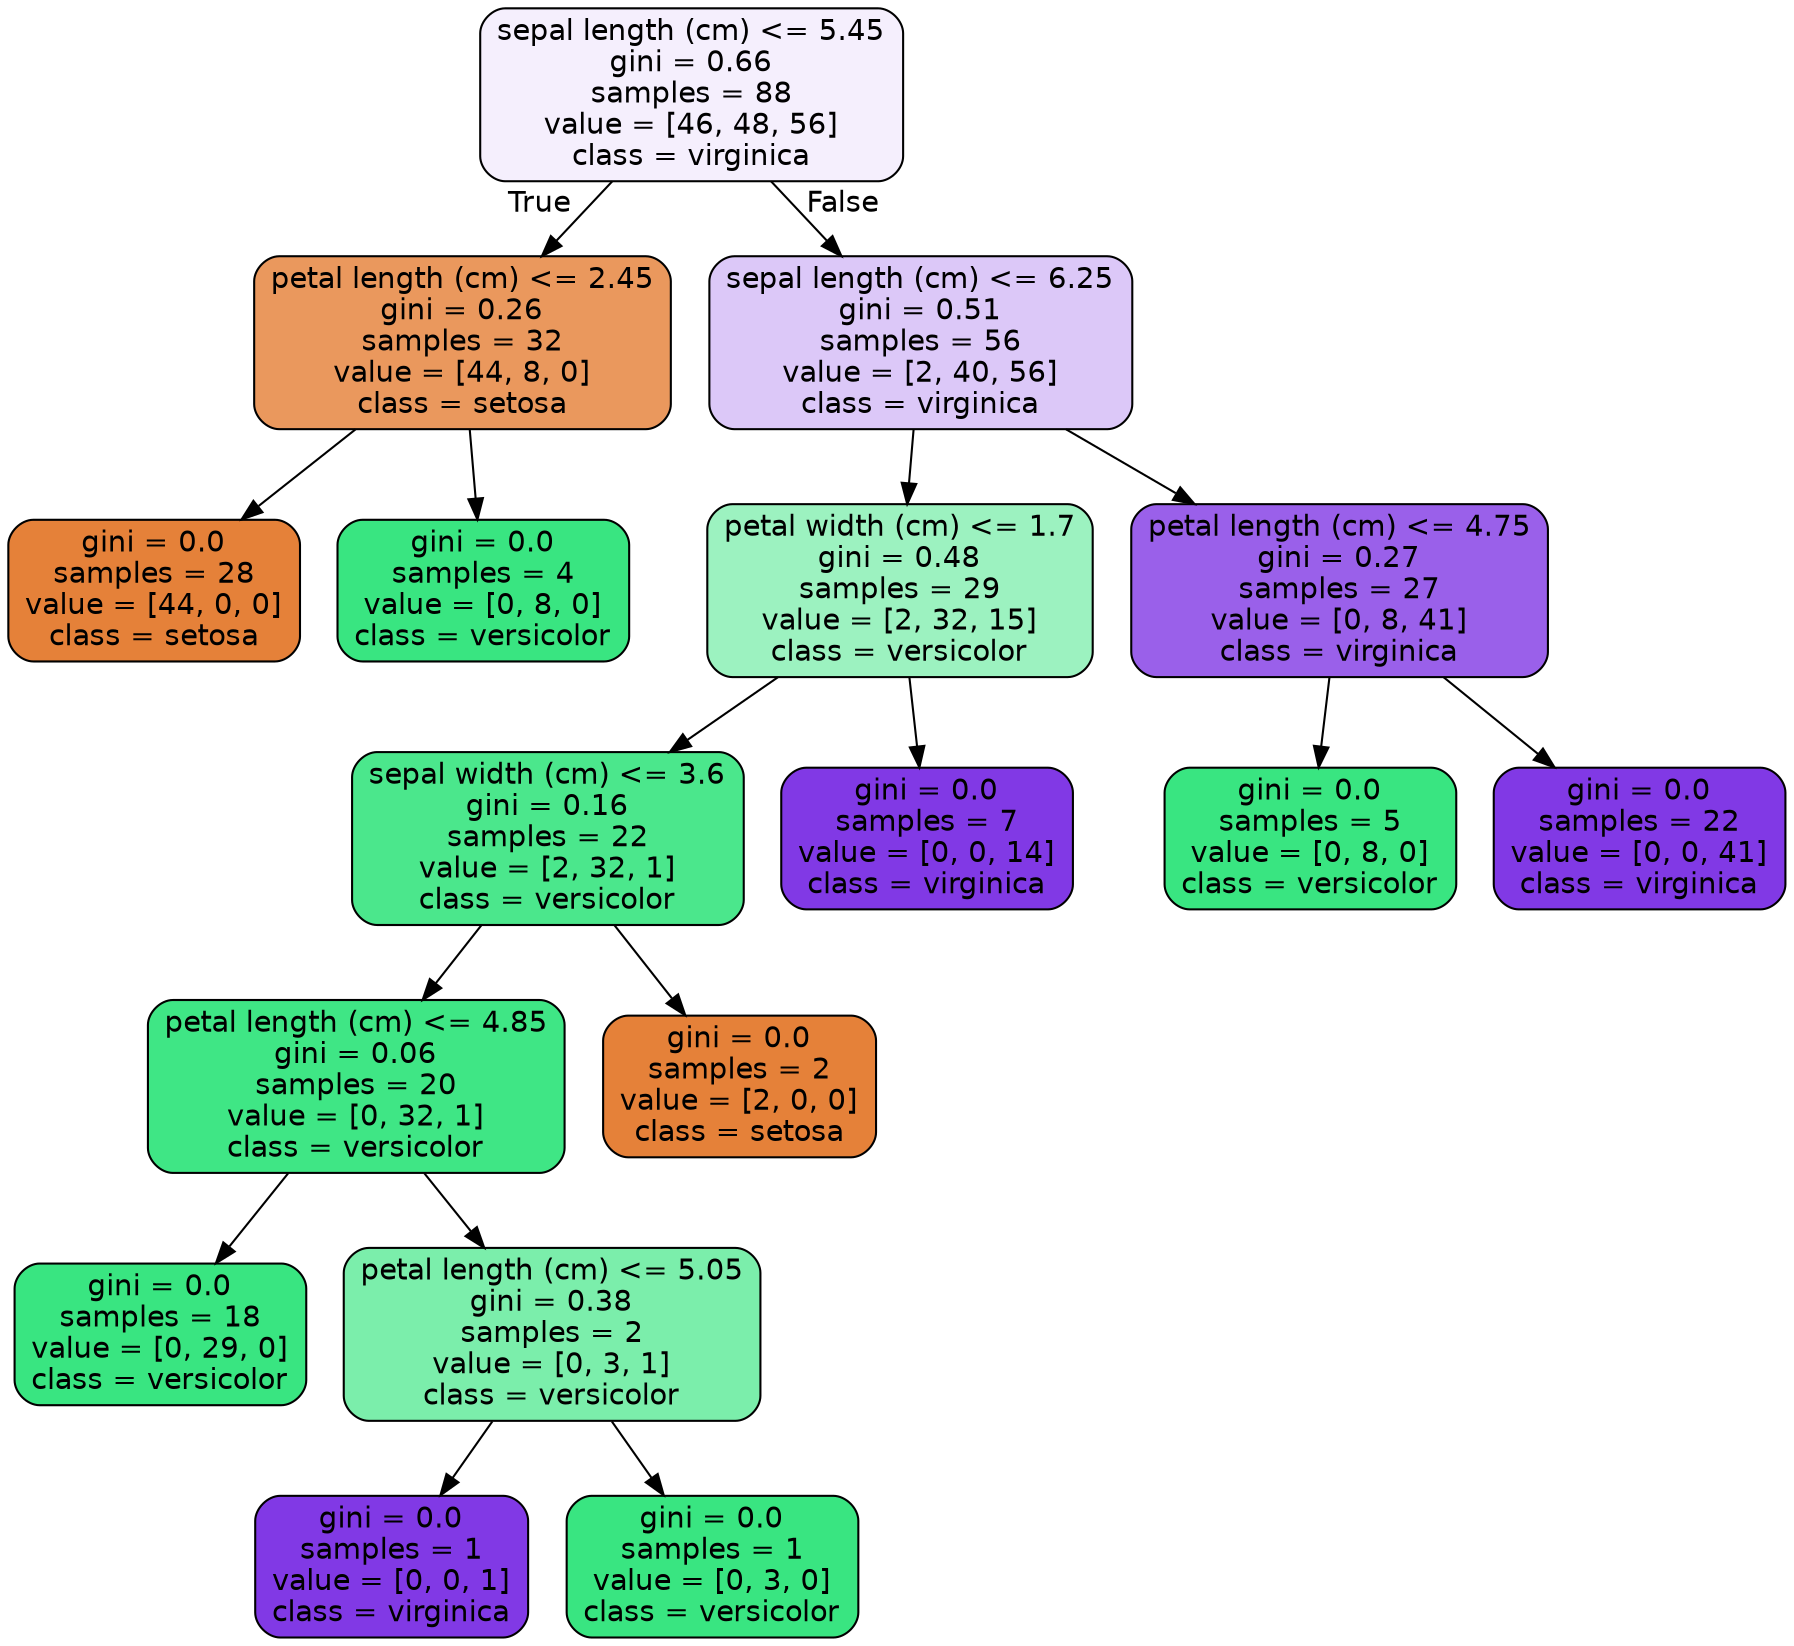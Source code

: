 digraph Tree {
node [shape=box, style="filled, rounded", color="black", fontname=helvetica] ;
edge [fontname=helvetica] ;
0 [label="sepal length (cm) <= 5.45\ngini = 0.66\nsamples = 88\nvalue = [46, 48, 56]\nclass = virginica", fillcolor="#f5effd"] ;
1 [label="petal length (cm) <= 2.45\ngini = 0.26\nsamples = 32\nvalue = [44, 8, 0]\nclass = setosa", fillcolor="#ea985d"] ;
0 -> 1 [labeldistance=2.5, labelangle=45, headlabel="True"] ;
2 [label="gini = 0.0\nsamples = 28\nvalue = [44, 0, 0]\nclass = setosa", fillcolor="#e58139"] ;
1 -> 2 ;
3 [label="gini = 0.0\nsamples = 4\nvalue = [0, 8, 0]\nclass = versicolor", fillcolor="#39e581"] ;
1 -> 3 ;
4 [label="sepal length (cm) <= 6.25\ngini = 0.51\nsamples = 56\nvalue = [2, 40, 56]\nclass = virginica", fillcolor="#dcc8f8"] ;
0 -> 4 [labeldistance=2.5, labelangle=-45, headlabel="False"] ;
5 [label="petal width (cm) <= 1.7\ngini = 0.48\nsamples = 29\nvalue = [2, 32, 15]\nclass = versicolor", fillcolor="#9cf2c0"] ;
4 -> 5 ;
6 [label="sepal width (cm) <= 3.6\ngini = 0.16\nsamples = 22\nvalue = [2, 32, 1]\nclass = versicolor", fillcolor="#4be78c"] ;
5 -> 6 ;
7 [label="petal length (cm) <= 4.85\ngini = 0.06\nsamples = 20\nvalue = [0, 32, 1]\nclass = versicolor", fillcolor="#3fe685"] ;
6 -> 7 ;
8 [label="gini = 0.0\nsamples = 18\nvalue = [0, 29, 0]\nclass = versicolor", fillcolor="#39e581"] ;
7 -> 8 ;
9 [label="petal length (cm) <= 5.05\ngini = 0.38\nsamples = 2\nvalue = [0, 3, 1]\nclass = versicolor", fillcolor="#7beeab"] ;
7 -> 9 ;
10 [label="gini = 0.0\nsamples = 1\nvalue = [0, 0, 1]\nclass = virginica", fillcolor="#8139e5"] ;
9 -> 10 ;
11 [label="gini = 0.0\nsamples = 1\nvalue = [0, 3, 0]\nclass = versicolor", fillcolor="#39e581"] ;
9 -> 11 ;
12 [label="gini = 0.0\nsamples = 2\nvalue = [2, 0, 0]\nclass = setosa", fillcolor="#e58139"] ;
6 -> 12 ;
13 [label="gini = 0.0\nsamples = 7\nvalue = [0, 0, 14]\nclass = virginica", fillcolor="#8139e5"] ;
5 -> 13 ;
14 [label="petal length (cm) <= 4.75\ngini = 0.27\nsamples = 27\nvalue = [0, 8, 41]\nclass = virginica", fillcolor="#9a60ea"] ;
4 -> 14 ;
15 [label="gini = 0.0\nsamples = 5\nvalue = [0, 8, 0]\nclass = versicolor", fillcolor="#39e581"] ;
14 -> 15 ;
16 [label="gini = 0.0\nsamples = 22\nvalue = [0, 0, 41]\nclass = virginica", fillcolor="#8139e5"] ;
14 -> 16 ;
}